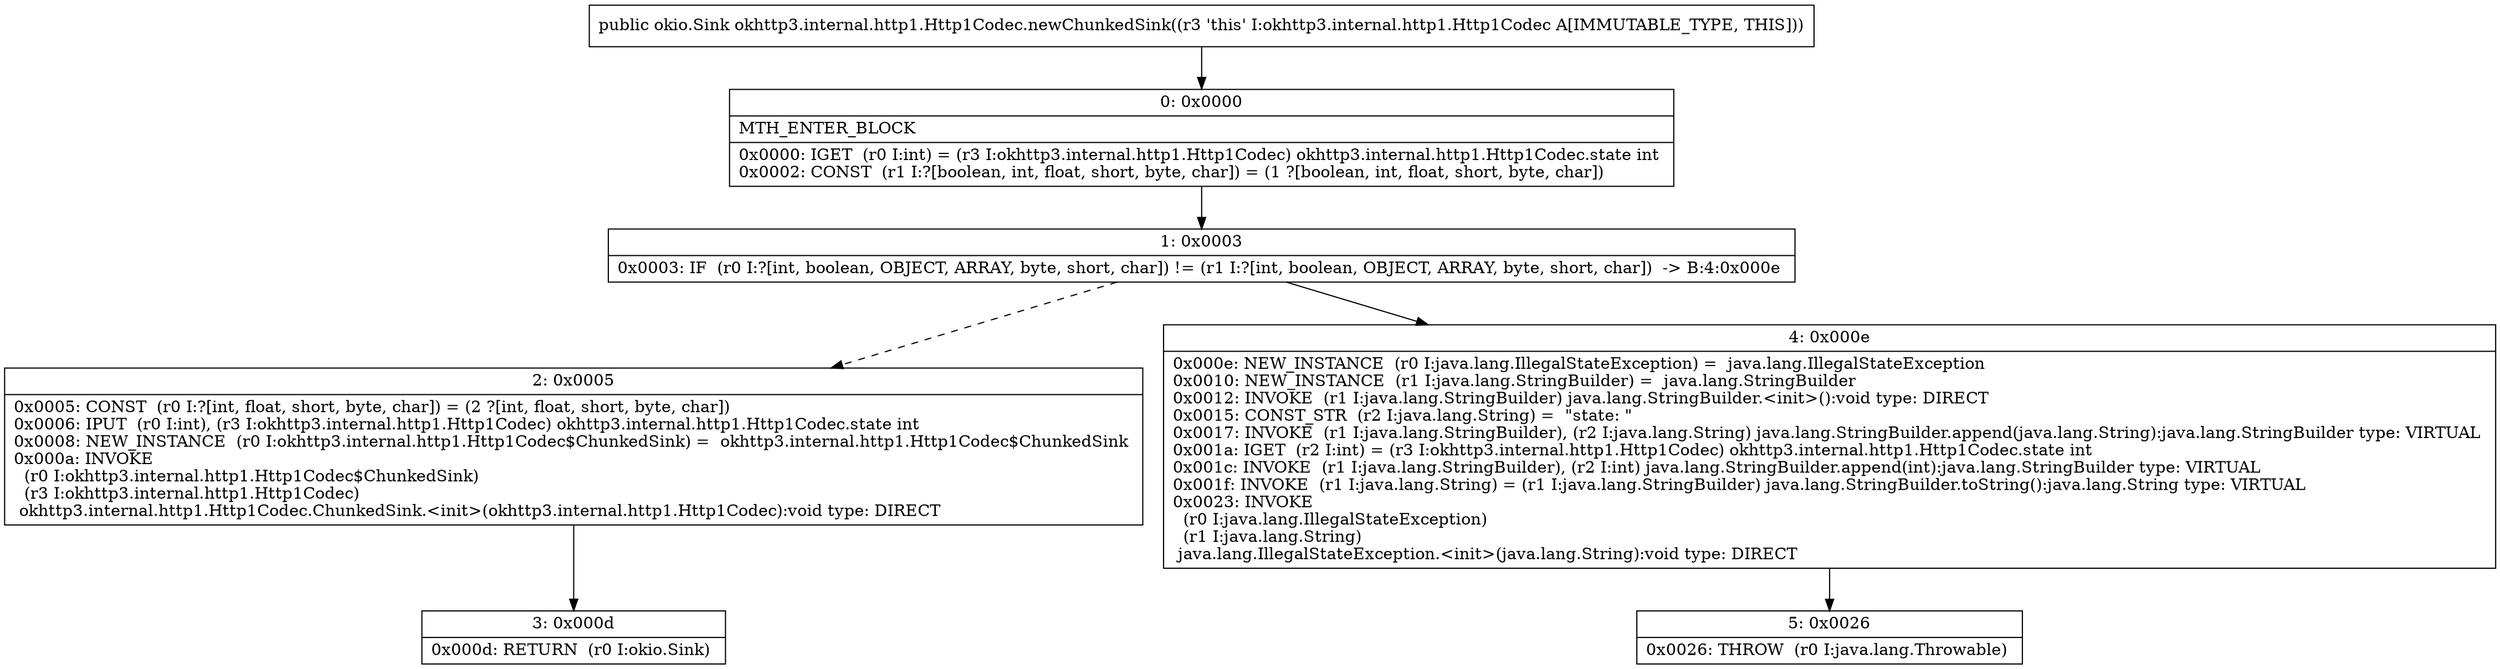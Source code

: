 digraph "CFG forokhttp3.internal.http1.Http1Codec.newChunkedSink()Lokio\/Sink;" {
Node_0 [shape=record,label="{0\:\ 0x0000|MTH_ENTER_BLOCK\l|0x0000: IGET  (r0 I:int) = (r3 I:okhttp3.internal.http1.Http1Codec) okhttp3.internal.http1.Http1Codec.state int \l0x0002: CONST  (r1 I:?[boolean, int, float, short, byte, char]) = (1 ?[boolean, int, float, short, byte, char]) \l}"];
Node_1 [shape=record,label="{1\:\ 0x0003|0x0003: IF  (r0 I:?[int, boolean, OBJECT, ARRAY, byte, short, char]) != (r1 I:?[int, boolean, OBJECT, ARRAY, byte, short, char])  \-\> B:4:0x000e \l}"];
Node_2 [shape=record,label="{2\:\ 0x0005|0x0005: CONST  (r0 I:?[int, float, short, byte, char]) = (2 ?[int, float, short, byte, char]) \l0x0006: IPUT  (r0 I:int), (r3 I:okhttp3.internal.http1.Http1Codec) okhttp3.internal.http1.Http1Codec.state int \l0x0008: NEW_INSTANCE  (r0 I:okhttp3.internal.http1.Http1Codec$ChunkedSink) =  okhttp3.internal.http1.Http1Codec$ChunkedSink \l0x000a: INVOKE  \l  (r0 I:okhttp3.internal.http1.Http1Codec$ChunkedSink)\l  (r3 I:okhttp3.internal.http1.Http1Codec)\l okhttp3.internal.http1.Http1Codec.ChunkedSink.\<init\>(okhttp3.internal.http1.Http1Codec):void type: DIRECT \l}"];
Node_3 [shape=record,label="{3\:\ 0x000d|0x000d: RETURN  (r0 I:okio.Sink) \l}"];
Node_4 [shape=record,label="{4\:\ 0x000e|0x000e: NEW_INSTANCE  (r0 I:java.lang.IllegalStateException) =  java.lang.IllegalStateException \l0x0010: NEW_INSTANCE  (r1 I:java.lang.StringBuilder) =  java.lang.StringBuilder \l0x0012: INVOKE  (r1 I:java.lang.StringBuilder) java.lang.StringBuilder.\<init\>():void type: DIRECT \l0x0015: CONST_STR  (r2 I:java.lang.String) =  \"state: \" \l0x0017: INVOKE  (r1 I:java.lang.StringBuilder), (r2 I:java.lang.String) java.lang.StringBuilder.append(java.lang.String):java.lang.StringBuilder type: VIRTUAL \l0x001a: IGET  (r2 I:int) = (r3 I:okhttp3.internal.http1.Http1Codec) okhttp3.internal.http1.Http1Codec.state int \l0x001c: INVOKE  (r1 I:java.lang.StringBuilder), (r2 I:int) java.lang.StringBuilder.append(int):java.lang.StringBuilder type: VIRTUAL \l0x001f: INVOKE  (r1 I:java.lang.String) = (r1 I:java.lang.StringBuilder) java.lang.StringBuilder.toString():java.lang.String type: VIRTUAL \l0x0023: INVOKE  \l  (r0 I:java.lang.IllegalStateException)\l  (r1 I:java.lang.String)\l java.lang.IllegalStateException.\<init\>(java.lang.String):void type: DIRECT \l}"];
Node_5 [shape=record,label="{5\:\ 0x0026|0x0026: THROW  (r0 I:java.lang.Throwable) \l}"];
MethodNode[shape=record,label="{public okio.Sink okhttp3.internal.http1.Http1Codec.newChunkedSink((r3 'this' I:okhttp3.internal.http1.Http1Codec A[IMMUTABLE_TYPE, THIS])) }"];
MethodNode -> Node_0;
Node_0 -> Node_1;
Node_1 -> Node_2[style=dashed];
Node_1 -> Node_4;
Node_2 -> Node_3;
Node_4 -> Node_5;
}


